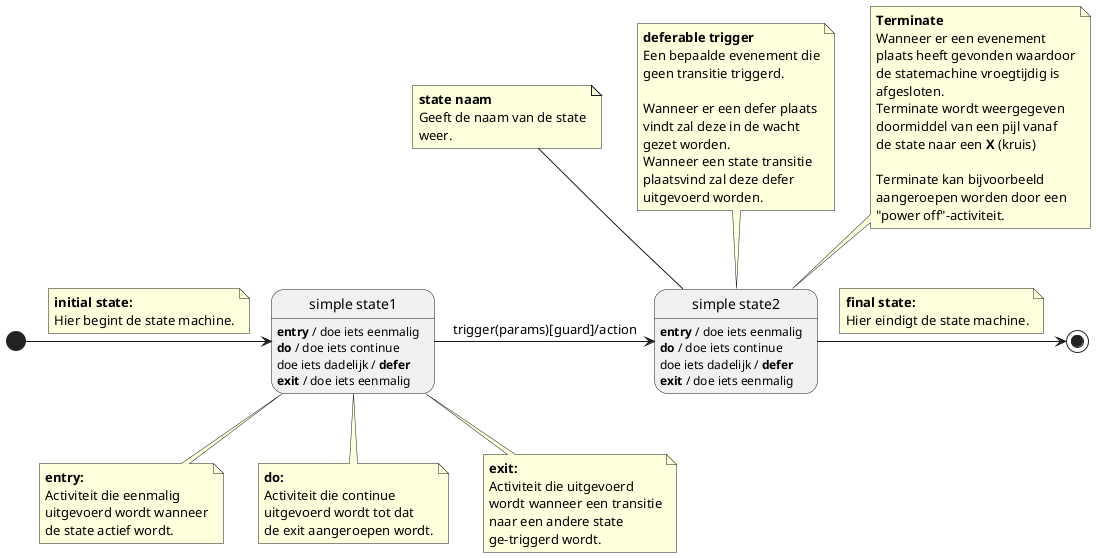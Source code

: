 @startuml
'https://plantuml.com/state-diagram

'state name
'entry
'do
'exit
'operations
'deferable triggers

'scale 350 width

'skinparam backgroundColor black
'skinparam monochrome true
'skinparam monochrome reverse


state s1 as "simple state1" {
    s1 : **entry** / doe iets eenmalig
    s1 : **do** / doe iets continue
    s1 : doe iets dadelijk / **defer**
    s1 : **exit** / doe iets eenmalig
}

state s2 as "simple state2"{
    s2 : **entry** / doe iets eenmalig
    s2 : **do** / doe iets continue
    s2 : doe iets dadelijk / **defer**
    s2 : **exit** / doe iets eenmalig
}

[*] -right-> s1
note top on link
    **initial state:**
    Hier begint de state machine.
end note

s1 -right-> s2 : trigger(params)[guard]/action

s2 -right-> [*]
note top on link
    **final state:**
    Hier eindigt de state machine.
end note

note as n1
    **entry:**
    Activiteit die eenmalig
    uitgevoerd wordt wanneer
    de state actief wordt.
end note

note as n2
    **do:**
    Activiteit die continue
    uitgevoerd wordt tot dat
    de exit aangeroepen wordt.
end note

note as n3
    **exit:**
    Activiteit die uitgevoerd
    wordt wanneer een transitie
    naar een andere state
    ge-triggerd wordt.
end note

note as n4
    **state naam**
    Geeft de naam van de state
    weer.
end note

note as n5
    **deferable trigger**
    Een bepaalde evenement die
    geen transitie triggerd.

    Wanneer er een defer plaats
    vindt zal deze in de wacht
    gezet worden.
    Wanneer een state transitie
    plaatsvind zal deze defer
    uitgevoerd worden.
end note

note as n6
    **Terminate**
    Wanneer er een evenement
    plaats heeft gevonden waardoor
    de statemachine vroegtijdig is
    afgesloten.
    Terminate wordt weergegeven
    doormiddel van een pijl vanaf
    de state naar een **X** (kruis)

    Terminate kan bijvoorbeeld
    aangeroepen worden door een
    "power off"-activiteit.
end note

'n2 -[hidden]left-> n1
'n2 -[hidden]right-> n3

n1 -up-> s1
n2 -up-> s1
n3 -up-> s1

'n4 -[hidden]left-> n5
'n4 -[hidden]right-> n6

n4 -down-> s2
n5 -down-> s2
n6 -down-> s2

@enduml